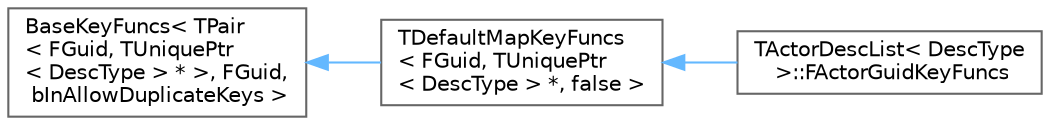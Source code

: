 digraph "Graphical Class Hierarchy"
{
 // INTERACTIVE_SVG=YES
 // LATEX_PDF_SIZE
  bgcolor="transparent";
  edge [fontname=Helvetica,fontsize=10,labelfontname=Helvetica,labelfontsize=10];
  node [fontname=Helvetica,fontsize=10,shape=box,height=0.2,width=0.4];
  rankdir="LR";
  Node0 [id="Node000000",label="BaseKeyFuncs\< TPair\l\< FGuid, TUniquePtr\l\< DescType \> * \>, FGuid,\l bInAllowDuplicateKeys \>",height=0.2,width=0.4,color="grey40", fillcolor="white", style="filled",URL="$d8/d90/structBaseKeyFuncs.html",tooltip=" "];
  Node0 -> Node1 [id="edge2848_Node000000_Node000001",dir="back",color="steelblue1",style="solid",tooltip=" "];
  Node1 [id="Node000001",label="TDefaultMapKeyFuncs\l\< FGuid, TUniquePtr\l\< DescType \> *, false \>",height=0.2,width=0.4,color="grey40", fillcolor="white", style="filled",URL="$d0/dde/structTDefaultMapKeyFuncs.html",tooltip=" "];
  Node1 -> Node2 [id="edge2849_Node000001_Node000002",dir="back",color="steelblue1",style="solid",tooltip=" "];
  Node2 [id="Node000002",label="TActorDescList\< DescType\l \>::FActorGuidKeyFuncs",height=0.2,width=0.4,color="grey40", fillcolor="white", style="filled",URL="$d9/d5e/structTActorDescList_1_1FActorGuidKeyFuncs.html",tooltip=" "];
}
